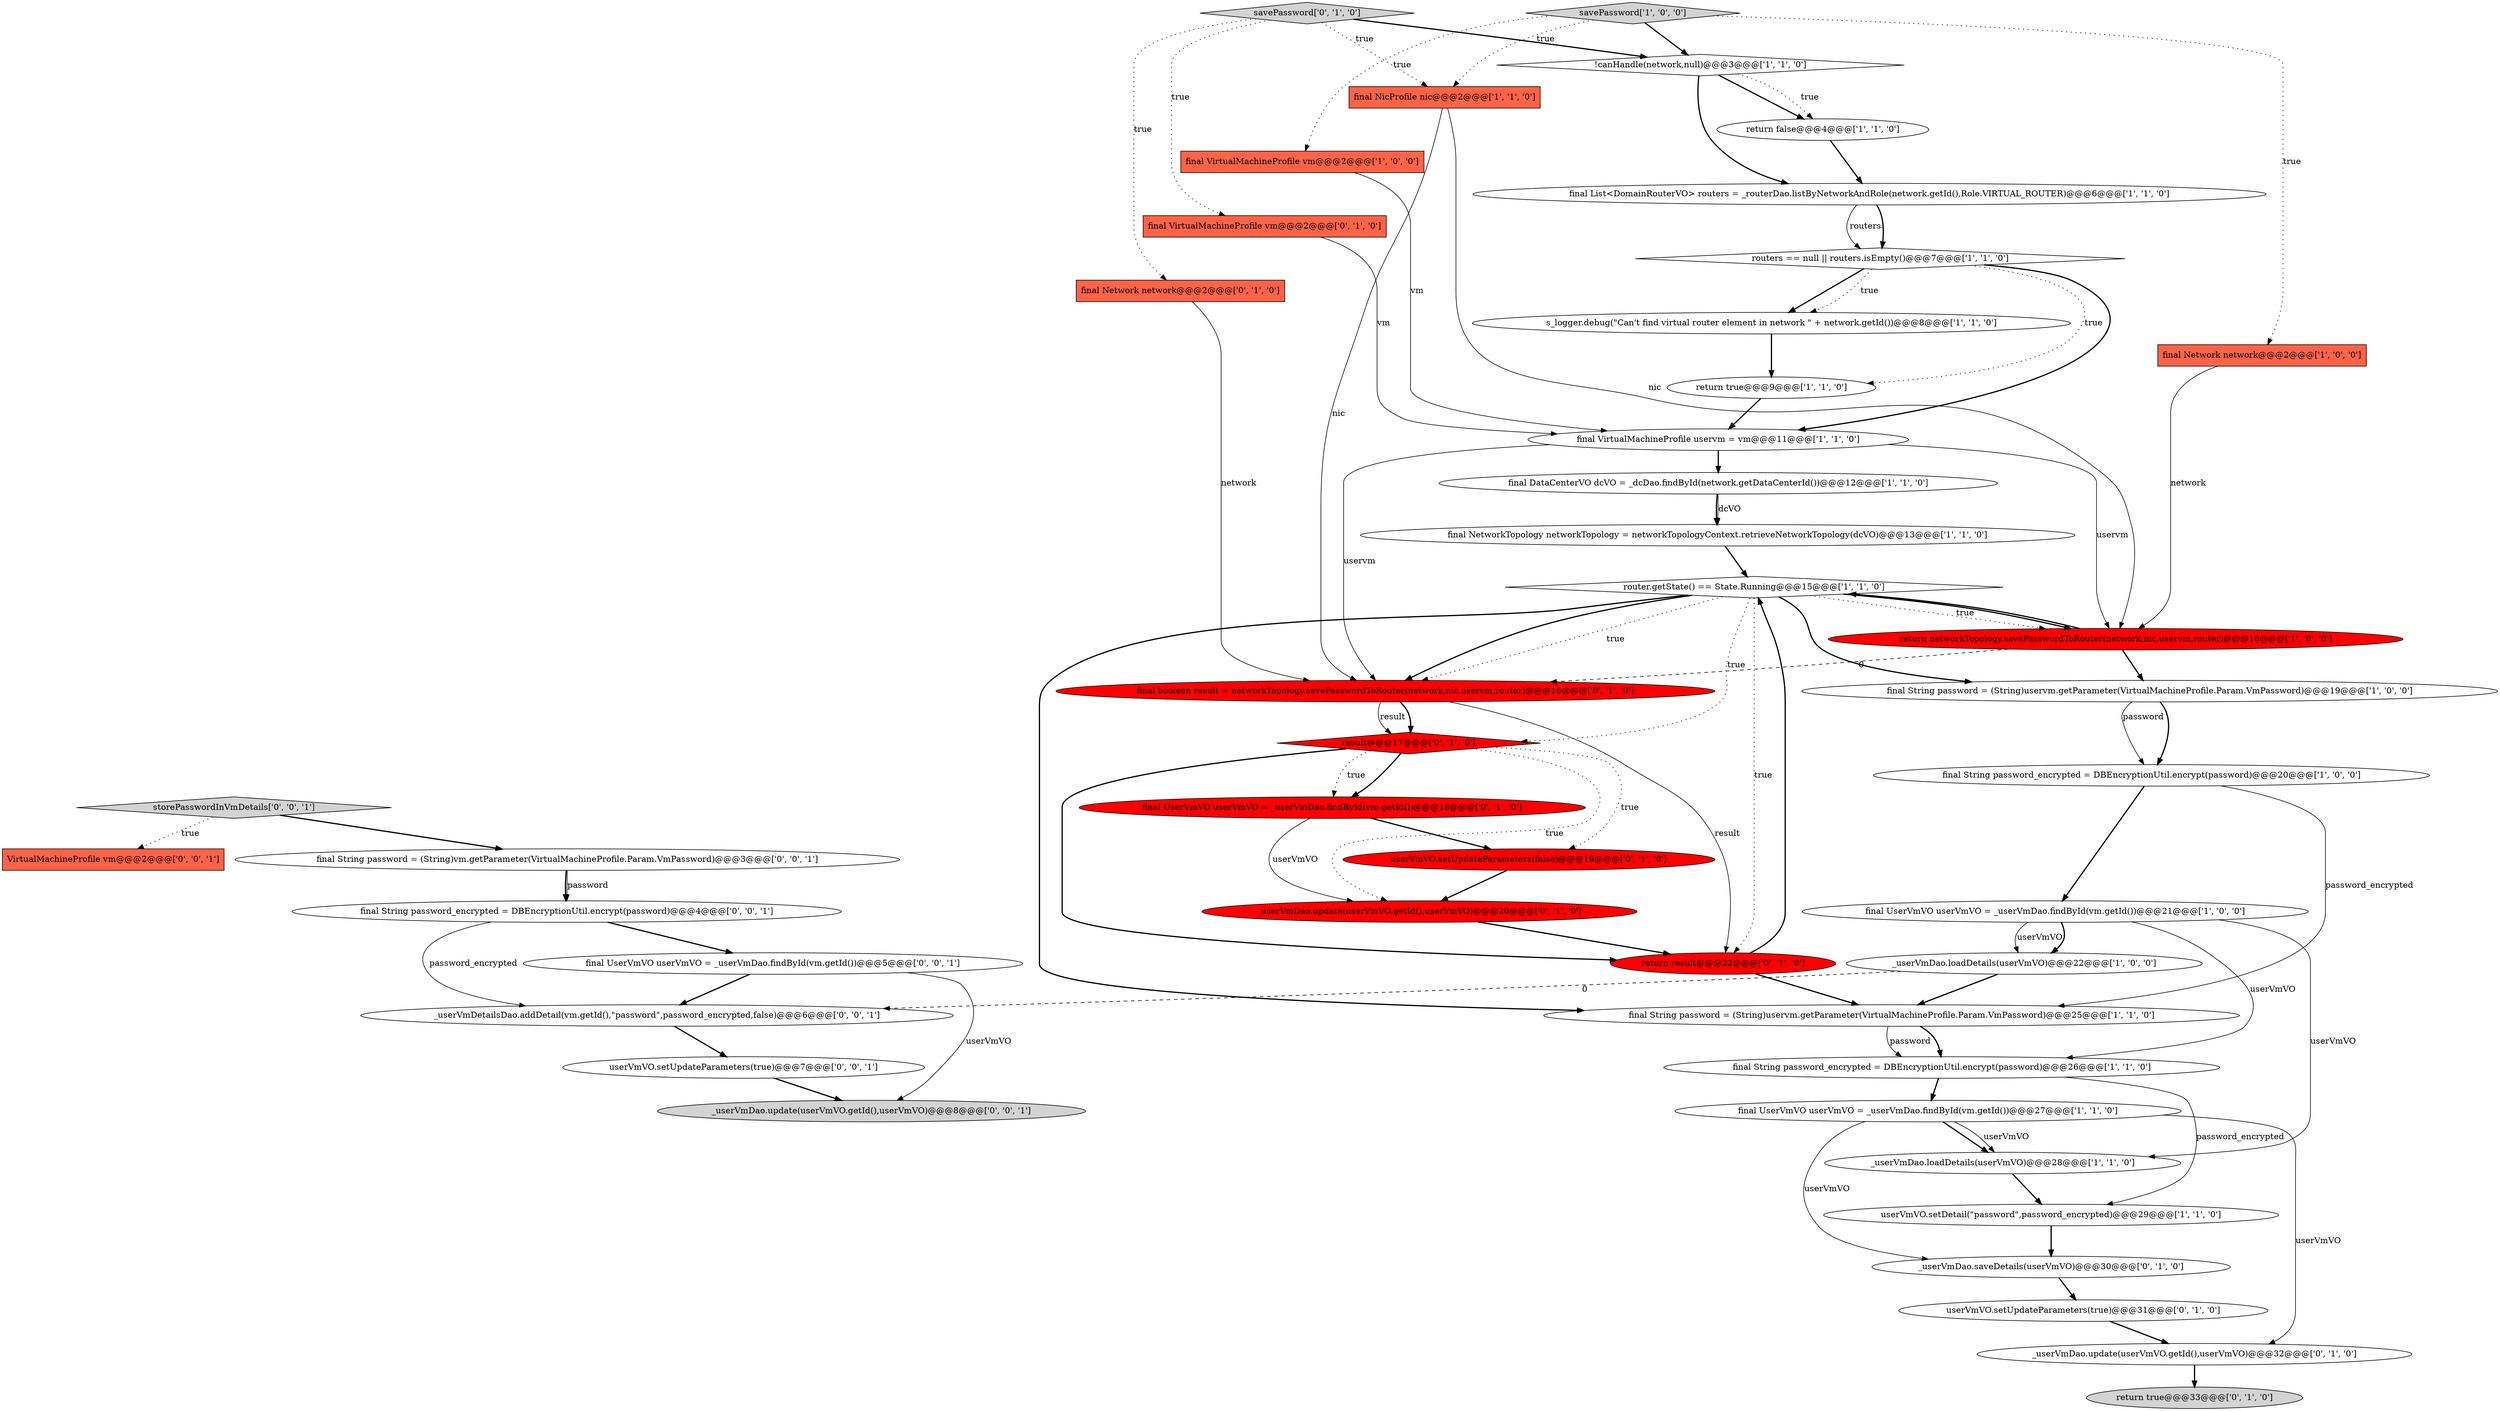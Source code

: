 digraph {
3 [style = filled, label = "_userVmDao.loadDetails(userVmVO)@@@22@@@['1', '0', '0']", fillcolor = white, shape = ellipse image = "AAA0AAABBB1BBB"];
1 [style = filled, label = "savePassword['1', '0', '0']", fillcolor = lightgray, shape = diamond image = "AAA0AAABBB1BBB"];
23 [style = filled, label = "final String password = (String)uservm.getParameter(VirtualMachineProfile.Param.VmPassword)@@@19@@@['1', '0', '0']", fillcolor = white, shape = ellipse image = "AAA0AAABBB1BBB"];
16 [style = filled, label = "final VirtualMachineProfile vm@@@2@@@['1', '0', '0']", fillcolor = tomato, shape = box image = "AAA0AAABBB1BBB"];
22 [style = filled, label = "final NicProfile nic@@@2@@@['1', '1', '0']", fillcolor = tomato, shape = box image = "AAA0AAABBB1BBB"];
36 [style = filled, label = "return true@@@33@@@['0', '1', '0']", fillcolor = lightgray, shape = ellipse image = "AAA0AAABBB2BBB"];
5 [style = filled, label = "final VirtualMachineProfile uservm = vm@@@11@@@['1', '1', '0']", fillcolor = white, shape = ellipse image = "AAA0AAABBB1BBB"];
31 [style = filled, label = "userVmVO.setUpdateParameters(true)@@@31@@@['0', '1', '0']", fillcolor = white, shape = ellipse image = "AAA0AAABBB2BBB"];
43 [style = filled, label = "userVmVO.setUpdateParameters(true)@@@7@@@['0', '0', '1']", fillcolor = white, shape = ellipse image = "AAA0AAABBB3BBB"];
44 [style = filled, label = "storePasswordInVmDetails['0', '0', '1']", fillcolor = lightgray, shape = diamond image = "AAA0AAABBB3BBB"];
42 [style = filled, label = "final String password = (String)vm.getParameter(VirtualMachineProfile.Param.VmPassword)@@@3@@@['0', '0', '1']", fillcolor = white, shape = ellipse image = "AAA0AAABBB3BBB"];
2 [style = filled, label = "final NetworkTopology networkTopology = networkTopologyContext.retrieveNetworkTopology(dcVO)@@@13@@@['1', '1', '0']", fillcolor = white, shape = ellipse image = "AAA0AAABBB1BBB"];
18 [style = filled, label = "userVmVO.setDetail(\"password\",password_encrypted)@@@29@@@['1', '1', '0']", fillcolor = white, shape = ellipse image = "AAA0AAABBB1BBB"];
0 [style = filled, label = "return true@@@9@@@['1', '1', '0']", fillcolor = white, shape = ellipse image = "AAA0AAABBB1BBB"];
33 [style = filled, label = "userVmVO.setUpdateParameters(false)@@@19@@@['0', '1', '0']", fillcolor = red, shape = ellipse image = "AAA1AAABBB2BBB"];
13 [style = filled, label = "router.getState() == State.Running@@@15@@@['1', '1', '0']", fillcolor = white, shape = diamond image = "AAA0AAABBB1BBB"];
12 [style = filled, label = "final UserVmVO userVmVO = _userVmDao.findById(vm.getId())@@@21@@@['1', '0', '0']", fillcolor = white, shape = ellipse image = "AAA0AAABBB1BBB"];
14 [style = filled, label = "routers == null || routers.isEmpty()@@@7@@@['1', '1', '0']", fillcolor = white, shape = diamond image = "AAA0AAABBB1BBB"];
26 [style = filled, label = "final UserVmVO userVmVO = _userVmDao.findById(vm.getId())@@@18@@@['0', '1', '0']", fillcolor = red, shape = ellipse image = "AAA1AAABBB2BBB"];
7 [style = filled, label = "final String password_encrypted = DBEncryptionUtil.encrypt(password)@@@26@@@['1', '1', '0']", fillcolor = white, shape = ellipse image = "AAA0AAABBB1BBB"];
15 [style = filled, label = "!canHandle(network,null)@@@3@@@['1', '1', '0']", fillcolor = white, shape = diamond image = "AAA0AAABBB1BBB"];
39 [style = filled, label = "_userVmDetailsDao.addDetail(vm.getId(),\"password\",password_encrypted,false)@@@6@@@['0', '0', '1']", fillcolor = white, shape = ellipse image = "AAA0AAABBB3BBB"];
40 [style = filled, label = "final String password_encrypted = DBEncryptionUtil.encrypt(password)@@@4@@@['0', '0', '1']", fillcolor = white, shape = ellipse image = "AAA0AAABBB3BBB"];
21 [style = filled, label = "final UserVmVO userVmVO = _userVmDao.findById(vm.getId())@@@27@@@['1', '1', '0']", fillcolor = white, shape = ellipse image = "AAA0AAABBB1BBB"];
6 [style = filled, label = "final String password_encrypted = DBEncryptionUtil.encrypt(password)@@@20@@@['1', '0', '0']", fillcolor = white, shape = ellipse image = "AAA0AAABBB1BBB"];
38 [style = filled, label = "final UserVmVO userVmVO = _userVmDao.findById(vm.getId())@@@5@@@['0', '0', '1']", fillcolor = white, shape = ellipse image = "AAA0AAABBB3BBB"];
4 [style = filled, label = "_userVmDao.loadDetails(userVmVO)@@@28@@@['1', '1', '0']", fillcolor = white, shape = ellipse image = "AAA0AAABBB1BBB"];
30 [style = filled, label = "final VirtualMachineProfile vm@@@2@@@['0', '1', '0']", fillcolor = tomato, shape = box image = "AAA0AAABBB2BBB"];
37 [style = filled, label = "VirtualMachineProfile vm@@@2@@@['0', '0', '1']", fillcolor = tomato, shape = box image = "AAA0AAABBB3BBB"];
8 [style = filled, label = "final List<DomainRouterVO> routers = _routerDao.listByNetworkAndRole(network.getId(),Role.VIRTUAL_ROUTER)@@@6@@@['1', '1', '0']", fillcolor = white, shape = ellipse image = "AAA0AAABBB1BBB"];
10 [style = filled, label = "s_logger.debug(\"Can't find virtual router element in network \" + network.getId())@@@8@@@['1', '1', '0']", fillcolor = white, shape = ellipse image = "AAA0AAABBB1BBB"];
27 [style = filled, label = "_userVmDao.saveDetails(userVmVO)@@@30@@@['0', '1', '0']", fillcolor = white, shape = ellipse image = "AAA0AAABBB2BBB"];
17 [style = filled, label = "return false@@@4@@@['1', '1', '0']", fillcolor = white, shape = ellipse image = "AAA0AAABBB1BBB"];
29 [style = filled, label = "_userVmDao.update(userVmVO.getId(),userVmVO)@@@20@@@['0', '1', '0']", fillcolor = red, shape = ellipse image = "AAA1AAABBB2BBB"];
34 [style = filled, label = "return result@@@22@@@['0', '1', '0']", fillcolor = red, shape = ellipse image = "AAA1AAABBB2BBB"];
25 [style = filled, label = "savePassword['0', '1', '0']", fillcolor = lightgray, shape = diamond image = "AAA0AAABBB2BBB"];
19 [style = filled, label = "return networkTopology.savePasswordToRouter(network,nic,uservm,router)@@@16@@@['1', '0', '0']", fillcolor = red, shape = ellipse image = "AAA1AAABBB1BBB"];
35 [style = filled, label = "_userVmDao.update(userVmVO.getId(),userVmVO)@@@32@@@['0', '1', '0']", fillcolor = white, shape = ellipse image = "AAA0AAABBB2BBB"];
9 [style = filled, label = "final String password = (String)uservm.getParameter(VirtualMachineProfile.Param.VmPassword)@@@25@@@['1', '1', '0']", fillcolor = white, shape = ellipse image = "AAA0AAABBB1BBB"];
41 [style = filled, label = "_userVmDao.update(userVmVO.getId(),userVmVO)@@@8@@@['0', '0', '1']", fillcolor = lightgray, shape = ellipse image = "AAA0AAABBB3BBB"];
11 [style = filled, label = "final DataCenterVO dcVO = _dcDao.findById(network.getDataCenterId())@@@12@@@['1', '1', '0']", fillcolor = white, shape = ellipse image = "AAA0AAABBB1BBB"];
32 [style = filled, label = "result@@@17@@@['0', '1', '0']", fillcolor = red, shape = diamond image = "AAA1AAABBB2BBB"];
28 [style = filled, label = "final Network network@@@2@@@['0', '1', '0']", fillcolor = tomato, shape = box image = "AAA0AAABBB2BBB"];
20 [style = filled, label = "final Network network@@@2@@@['1', '0', '0']", fillcolor = tomato, shape = box image = "AAA0AAABBB1BBB"];
24 [style = filled, label = "final boolean result = networkTopology.savePasswordToRouter(network,nic,uservm,router)@@@16@@@['0', '1', '0']", fillcolor = red, shape = ellipse image = "AAA1AAABBB2BBB"];
13->24 [style = dotted, label="true"];
34->9 [style = bold, label=""];
12->4 [style = solid, label="userVmVO"];
14->0 [style = dotted, label="true"];
24->32 [style = bold, label=""];
25->28 [style = dotted, label="true"];
32->34 [style = bold, label=""];
22->19 [style = solid, label="nic"];
29->34 [style = bold, label=""];
9->7 [style = bold, label=""];
40->38 [style = bold, label=""];
38->39 [style = bold, label=""];
15->17 [style = bold, label=""];
26->29 [style = solid, label="userVmVO"];
38->41 [style = solid, label="userVmVO"];
42->40 [style = solid, label="password"];
31->35 [style = bold, label=""];
16->5 [style = solid, label="vm"];
25->15 [style = bold, label=""];
8->14 [style = solid, label="routers"];
3->39 [style = dashed, label="0"];
5->19 [style = solid, label="uservm"];
1->22 [style = dotted, label="true"];
13->19 [style = dotted, label="true"];
14->10 [style = bold, label=""];
27->31 [style = bold, label=""];
5->24 [style = solid, label="uservm"];
44->37 [style = dotted, label="true"];
4->18 [style = bold, label=""];
30->5 [style = solid, label="vm"];
32->26 [style = bold, label=""];
42->40 [style = bold, label=""];
33->29 [style = bold, label=""];
15->17 [style = dotted, label="true"];
13->32 [style = dotted, label="true"];
12->7 [style = solid, label="userVmVO"];
19->13 [style = bold, label=""];
10->0 [style = bold, label=""];
5->11 [style = bold, label=""];
11->2 [style = solid, label="dcVO"];
6->9 [style = solid, label="password_encrypted"];
21->4 [style = bold, label=""];
13->34 [style = dotted, label="true"];
24->32 [style = solid, label="result"];
17->8 [style = bold, label=""];
44->42 [style = bold, label=""];
12->3 [style = solid, label="userVmVO"];
13->24 [style = bold, label=""];
40->39 [style = solid, label="password_encrypted"];
8->14 [style = bold, label=""];
24->34 [style = solid, label="result"];
22->24 [style = solid, label="nic"];
32->33 [style = dotted, label="true"];
3->9 [style = bold, label=""];
13->19 [style = bold, label=""];
28->24 [style = solid, label="network"];
23->6 [style = bold, label=""];
43->41 [style = bold, label=""];
1->16 [style = dotted, label="true"];
12->3 [style = bold, label=""];
32->29 [style = dotted, label="true"];
13->9 [style = bold, label=""];
21->4 [style = solid, label="userVmVO"];
19->24 [style = dashed, label="0"];
1->20 [style = dotted, label="true"];
15->8 [style = bold, label=""];
0->5 [style = bold, label=""];
14->5 [style = bold, label=""];
6->12 [style = bold, label=""];
21->27 [style = solid, label="userVmVO"];
20->19 [style = solid, label="network"];
1->15 [style = bold, label=""];
34->13 [style = bold, label=""];
39->43 [style = bold, label=""];
23->6 [style = solid, label="password"];
14->10 [style = dotted, label="true"];
11->2 [style = bold, label=""];
2->13 [style = bold, label=""];
7->18 [style = solid, label="password_encrypted"];
18->27 [style = bold, label=""];
19->23 [style = bold, label=""];
21->35 [style = solid, label="userVmVO"];
25->22 [style = dotted, label="true"];
13->23 [style = bold, label=""];
7->21 [style = bold, label=""];
32->26 [style = dotted, label="true"];
35->36 [style = bold, label=""];
9->7 [style = solid, label="password"];
25->30 [style = dotted, label="true"];
26->33 [style = bold, label=""];
}
